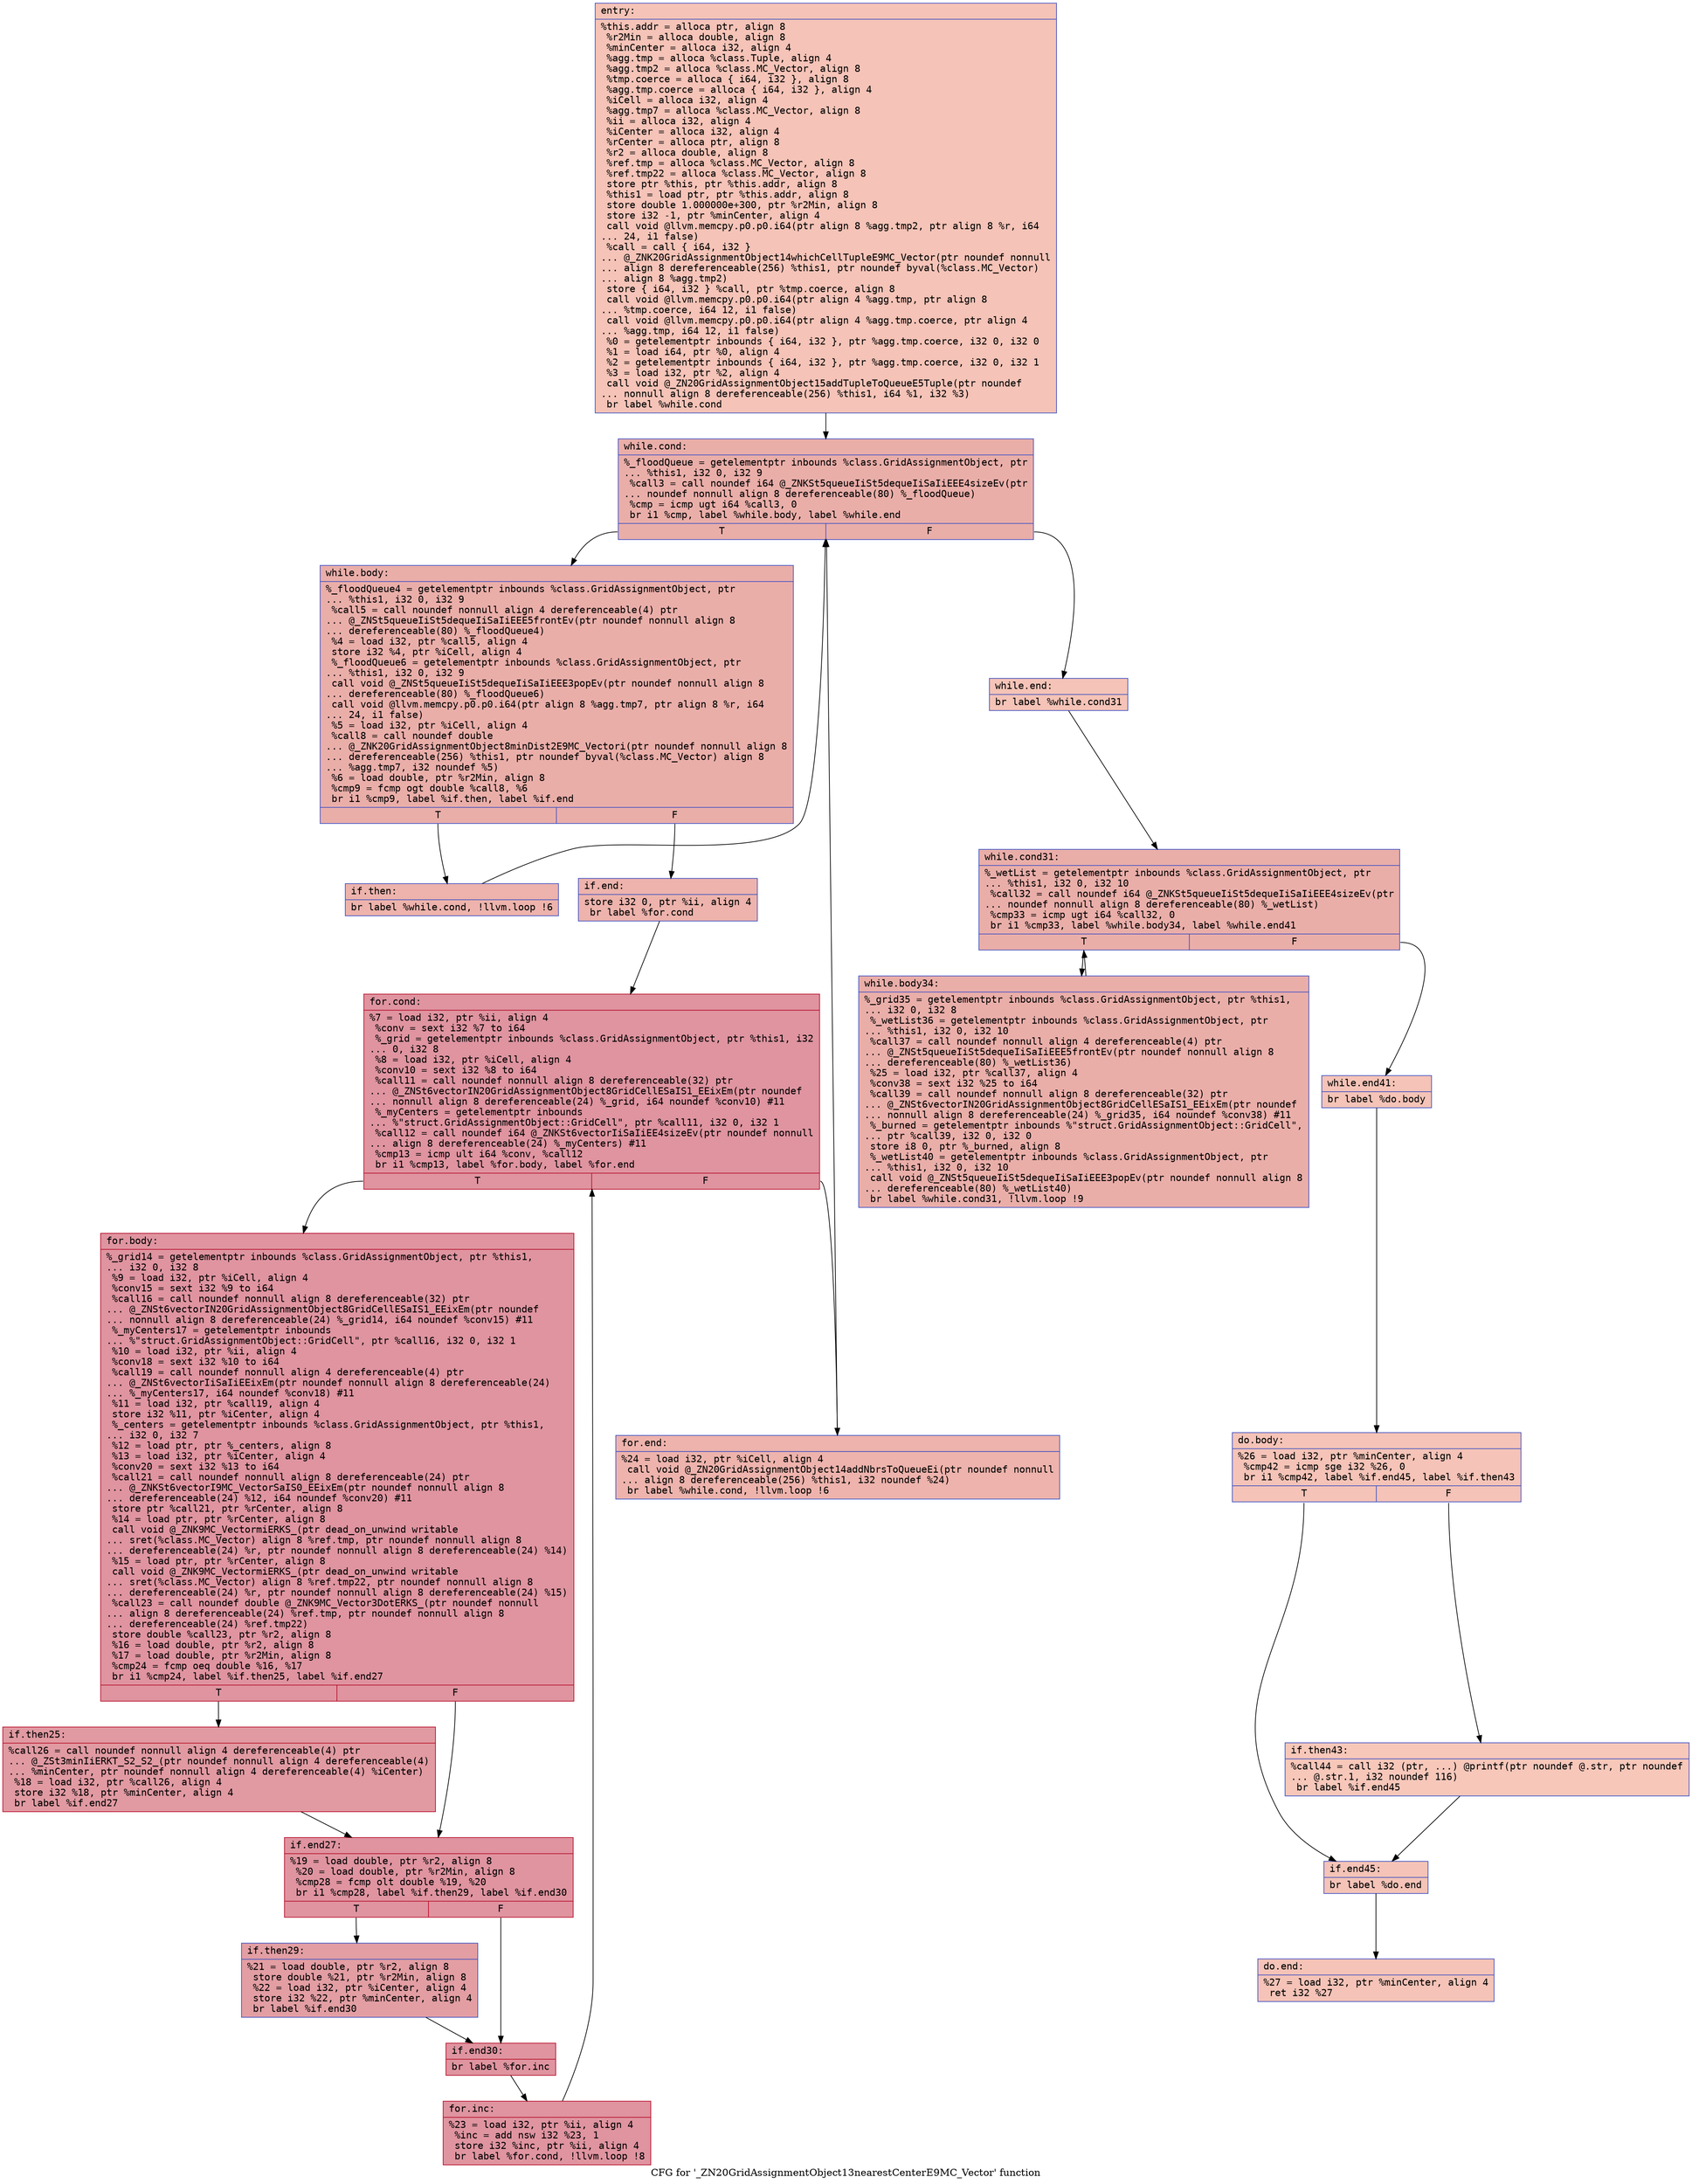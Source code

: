 digraph "CFG for '_ZN20GridAssignmentObject13nearestCenterE9MC_Vector' function" {
	label="CFG for '_ZN20GridAssignmentObject13nearestCenterE9MC_Vector' function";

	Node0x5646193c9930 [shape=record,color="#3d50c3ff", style=filled, fillcolor="#e8765c70" fontname="Courier",label="{entry:\l|  %this.addr = alloca ptr, align 8\l  %r2Min = alloca double, align 8\l  %minCenter = alloca i32, align 4\l  %agg.tmp = alloca %class.Tuple, align 4\l  %agg.tmp2 = alloca %class.MC_Vector, align 8\l  %tmp.coerce = alloca \{ i64, i32 \}, align 8\l  %agg.tmp.coerce = alloca \{ i64, i32 \}, align 4\l  %iCell = alloca i32, align 4\l  %agg.tmp7 = alloca %class.MC_Vector, align 8\l  %ii = alloca i32, align 4\l  %iCenter = alloca i32, align 4\l  %rCenter = alloca ptr, align 8\l  %r2 = alloca double, align 8\l  %ref.tmp = alloca %class.MC_Vector, align 8\l  %ref.tmp22 = alloca %class.MC_Vector, align 8\l  store ptr %this, ptr %this.addr, align 8\l  %this1 = load ptr, ptr %this.addr, align 8\l  store double 1.000000e+300, ptr %r2Min, align 8\l  store i32 -1, ptr %minCenter, align 4\l  call void @llvm.memcpy.p0.p0.i64(ptr align 8 %agg.tmp2, ptr align 8 %r, i64\l... 24, i1 false)\l  %call = call \{ i64, i32 \}\l... @_ZNK20GridAssignmentObject14whichCellTupleE9MC_Vector(ptr noundef nonnull\l... align 8 dereferenceable(256) %this1, ptr noundef byval(%class.MC_Vector)\l... align 8 %agg.tmp2)\l  store \{ i64, i32 \} %call, ptr %tmp.coerce, align 8\l  call void @llvm.memcpy.p0.p0.i64(ptr align 4 %agg.tmp, ptr align 8\l... %tmp.coerce, i64 12, i1 false)\l  call void @llvm.memcpy.p0.p0.i64(ptr align 4 %agg.tmp.coerce, ptr align 4\l... %agg.tmp, i64 12, i1 false)\l  %0 = getelementptr inbounds \{ i64, i32 \}, ptr %agg.tmp.coerce, i32 0, i32 0\l  %1 = load i64, ptr %0, align 4\l  %2 = getelementptr inbounds \{ i64, i32 \}, ptr %agg.tmp.coerce, i32 0, i32 1\l  %3 = load i32, ptr %2, align 4\l  call void @_ZN20GridAssignmentObject15addTupleToQueueE5Tuple(ptr noundef\l... nonnull align 8 dereferenceable(256) %this1, i64 %1, i32 %3)\l  br label %while.cond\l}"];
	Node0x5646193c9930 -> Node0x5646193cb210[tooltip="entry -> while.cond\nProbability 100.00%" ];
	Node0x5646193cb210 [shape=record,color="#3d50c3ff", style=filled, fillcolor="#d0473d70" fontname="Courier",label="{while.cond:\l|  %_floodQueue = getelementptr inbounds %class.GridAssignmentObject, ptr\l... %this1, i32 0, i32 9\l  %call3 = call noundef i64 @_ZNKSt5queueIiSt5dequeIiSaIiEEE4sizeEv(ptr\l... noundef nonnull align 8 dereferenceable(80) %_floodQueue)\l  %cmp = icmp ugt i64 %call3, 0\l  br i1 %cmp, label %while.body, label %while.end\l|{<s0>T|<s1>F}}"];
	Node0x5646193cb210:s0 -> Node0x5646193cb650[tooltip="while.cond -> while.body\nProbability 96.88%" ];
	Node0x5646193cb210:s1 -> Node0x5646193cba20[tooltip="while.cond -> while.end\nProbability 3.12%" ];
	Node0x5646193cb650 [shape=record,color="#3d50c3ff", style=filled, fillcolor="#d0473d70" fontname="Courier",label="{while.body:\l|  %_floodQueue4 = getelementptr inbounds %class.GridAssignmentObject, ptr\l... %this1, i32 0, i32 9\l  %call5 = call noundef nonnull align 4 dereferenceable(4) ptr\l... @_ZNSt5queueIiSt5dequeIiSaIiEEE5frontEv(ptr noundef nonnull align 8\l... dereferenceable(80) %_floodQueue4)\l  %4 = load i32, ptr %call5, align 4\l  store i32 %4, ptr %iCell, align 4\l  %_floodQueue6 = getelementptr inbounds %class.GridAssignmentObject, ptr\l... %this1, i32 0, i32 9\l  call void @_ZNSt5queueIiSt5dequeIiSaIiEEE3popEv(ptr noundef nonnull align 8\l... dereferenceable(80) %_floodQueue6)\l  call void @llvm.memcpy.p0.p0.i64(ptr align 8 %agg.tmp7, ptr align 8 %r, i64\l... 24, i1 false)\l  %5 = load i32, ptr %iCell, align 4\l  %call8 = call noundef double\l... @_ZNK20GridAssignmentObject8minDist2E9MC_Vectori(ptr noundef nonnull align 8\l... dereferenceable(256) %this1, ptr noundef byval(%class.MC_Vector) align 8\l... %agg.tmp7, i32 noundef %5)\l  %6 = load double, ptr %r2Min, align 8\l  %cmp9 = fcmp ogt double %call8, %6\l  br i1 %cmp9, label %if.then, label %if.end\l|{<s0>T|<s1>F}}"];
	Node0x5646193cb650:s0 -> Node0x5646193ba880[tooltip="while.body -> if.then\nProbability 50.00%" ];
	Node0x5646193cb650:s1 -> Node0x5646193ba950[tooltip="while.body -> if.end\nProbability 50.00%" ];
	Node0x5646193ba880 [shape=record,color="#3d50c3ff", style=filled, fillcolor="#d6524470" fontname="Courier",label="{if.then:\l|  br label %while.cond, !llvm.loop !6\l}"];
	Node0x5646193ba880 -> Node0x5646193cb210[tooltip="if.then -> while.cond\nProbability 100.00%" ];
	Node0x5646193ba950 [shape=record,color="#3d50c3ff", style=filled, fillcolor="#d6524470" fontname="Courier",label="{if.end:\l|  store i32 0, ptr %ii, align 4\l  br label %for.cond\l}"];
	Node0x5646193ba950 -> Node0x5646193bacf0[tooltip="if.end -> for.cond\nProbability 100.00%" ];
	Node0x5646193bacf0 [shape=record,color="#b70d28ff", style=filled, fillcolor="#b70d2870" fontname="Courier",label="{for.cond:\l|  %7 = load i32, ptr %ii, align 4\l  %conv = sext i32 %7 to i64\l  %_grid = getelementptr inbounds %class.GridAssignmentObject, ptr %this1, i32\l... 0, i32 8\l  %8 = load i32, ptr %iCell, align 4\l  %conv10 = sext i32 %8 to i64\l  %call11 = call noundef nonnull align 8 dereferenceable(32) ptr\l... @_ZNSt6vectorIN20GridAssignmentObject8GridCellESaIS1_EEixEm(ptr noundef\l... nonnull align 8 dereferenceable(24) %_grid, i64 noundef %conv10) #11\l  %_myCenters = getelementptr inbounds\l... %\"struct.GridAssignmentObject::GridCell\", ptr %call11, i32 0, i32 1\l  %call12 = call noundef i64 @_ZNKSt6vectorIiSaIiEE4sizeEv(ptr noundef nonnull\l... align 8 dereferenceable(24) %_myCenters) #11\l  %cmp13 = icmp ult i64 %conv, %call12\l  br i1 %cmp13, label %for.body, label %for.end\l|{<s0>T|<s1>F}}"];
	Node0x5646193bacf0:s0 -> Node0x5646193bb580[tooltip="for.cond -> for.body\nProbability 96.88%" ];
	Node0x5646193bacf0:s1 -> Node0x5646193bb5d0[tooltip="for.cond -> for.end\nProbability 3.12%" ];
	Node0x5646193bb580 [shape=record,color="#b70d28ff", style=filled, fillcolor="#b70d2870" fontname="Courier",label="{for.body:\l|  %_grid14 = getelementptr inbounds %class.GridAssignmentObject, ptr %this1,\l... i32 0, i32 8\l  %9 = load i32, ptr %iCell, align 4\l  %conv15 = sext i32 %9 to i64\l  %call16 = call noundef nonnull align 8 dereferenceable(32) ptr\l... @_ZNSt6vectorIN20GridAssignmentObject8GridCellESaIS1_EEixEm(ptr noundef\l... nonnull align 8 dereferenceable(24) %_grid14, i64 noundef %conv15) #11\l  %_myCenters17 = getelementptr inbounds\l... %\"struct.GridAssignmentObject::GridCell\", ptr %call16, i32 0, i32 1\l  %10 = load i32, ptr %ii, align 4\l  %conv18 = sext i32 %10 to i64\l  %call19 = call noundef nonnull align 4 dereferenceable(4) ptr\l... @_ZNSt6vectorIiSaIiEEixEm(ptr noundef nonnull align 8 dereferenceable(24)\l... %_myCenters17, i64 noundef %conv18) #11\l  %11 = load i32, ptr %call19, align 4\l  store i32 %11, ptr %iCenter, align 4\l  %_centers = getelementptr inbounds %class.GridAssignmentObject, ptr %this1,\l... i32 0, i32 7\l  %12 = load ptr, ptr %_centers, align 8\l  %13 = load i32, ptr %iCenter, align 4\l  %conv20 = sext i32 %13 to i64\l  %call21 = call noundef nonnull align 8 dereferenceable(24) ptr\l... @_ZNKSt6vectorI9MC_VectorSaIS0_EEixEm(ptr noundef nonnull align 8\l... dereferenceable(24) %12, i64 noundef %conv20) #11\l  store ptr %call21, ptr %rCenter, align 8\l  %14 = load ptr, ptr %rCenter, align 8\l  call void @_ZNK9MC_VectormiERKS_(ptr dead_on_unwind writable\l... sret(%class.MC_Vector) align 8 %ref.tmp, ptr noundef nonnull align 8\l... dereferenceable(24) %r, ptr noundef nonnull align 8 dereferenceable(24) %14)\l  %15 = load ptr, ptr %rCenter, align 8\l  call void @_ZNK9MC_VectormiERKS_(ptr dead_on_unwind writable\l... sret(%class.MC_Vector) align 8 %ref.tmp22, ptr noundef nonnull align 8\l... dereferenceable(24) %r, ptr noundef nonnull align 8 dereferenceable(24) %15)\l  %call23 = call noundef double @_ZNK9MC_Vector3DotERKS_(ptr noundef nonnull\l... align 8 dereferenceable(24) %ref.tmp, ptr noundef nonnull align 8\l... dereferenceable(24) %ref.tmp22)\l  store double %call23, ptr %r2, align 8\l  %16 = load double, ptr %r2, align 8\l  %17 = load double, ptr %r2Min, align 8\l  %cmp24 = fcmp oeq double %16, %17\l  br i1 %cmp24, label %if.then25, label %if.end27\l|{<s0>T|<s1>F}}"];
	Node0x5646193bb580:s0 -> Node0x5646193d1100[tooltip="for.body -> if.then25\nProbability 62.50%" ];
	Node0x5646193bb580:s1 -> Node0x5646193d11b0[tooltip="for.body -> if.end27\nProbability 37.50%" ];
	Node0x5646193d1100 [shape=record,color="#b70d28ff", style=filled, fillcolor="#bb1b2c70" fontname="Courier",label="{if.then25:\l|  %call26 = call noundef nonnull align 4 dereferenceable(4) ptr\l... @_ZSt3minIiERKT_S2_S2_(ptr noundef nonnull align 4 dereferenceable(4)\l... %minCenter, ptr noundef nonnull align 4 dereferenceable(4) %iCenter)\l  %18 = load i32, ptr %call26, align 4\l  store i32 %18, ptr %minCenter, align 4\l  br label %if.end27\l}"];
	Node0x5646193d1100 -> Node0x5646193d11b0[tooltip="if.then25 -> if.end27\nProbability 100.00%" ];
	Node0x5646193d11b0 [shape=record,color="#b70d28ff", style=filled, fillcolor="#b70d2870" fontname="Courier",label="{if.end27:\l|  %19 = load double, ptr %r2, align 8\l  %20 = load double, ptr %r2Min, align 8\l  %cmp28 = fcmp olt double %19, %20\l  br i1 %cmp28, label %if.then29, label %if.end30\l|{<s0>T|<s1>F}}"];
	Node0x5646193d11b0:s0 -> Node0x5646193d1850[tooltip="if.end27 -> if.then29\nProbability 50.00%" ];
	Node0x5646193d11b0:s1 -> Node0x5646193d18a0[tooltip="if.end27 -> if.end30\nProbability 50.00%" ];
	Node0x5646193d1850 [shape=record,color="#3d50c3ff", style=filled, fillcolor="#be242e70" fontname="Courier",label="{if.then29:\l|  %21 = load double, ptr %r2, align 8\l  store double %21, ptr %r2Min, align 8\l  %22 = load i32, ptr %iCenter, align 4\l  store i32 %22, ptr %minCenter, align 4\l  br label %if.end30\l}"];
	Node0x5646193d1850 -> Node0x5646193d18a0[tooltip="if.then29 -> if.end30\nProbability 100.00%" ];
	Node0x5646193d18a0 [shape=record,color="#b70d28ff", style=filled, fillcolor="#b70d2870" fontname="Courier",label="{if.end30:\l|  br label %for.inc\l}"];
	Node0x5646193d18a0 -> Node0x5646193d1ce0[tooltip="if.end30 -> for.inc\nProbability 100.00%" ];
	Node0x5646193d1ce0 [shape=record,color="#b70d28ff", style=filled, fillcolor="#b70d2870" fontname="Courier",label="{for.inc:\l|  %23 = load i32, ptr %ii, align 4\l  %inc = add nsw i32 %23, 1\l  store i32 %inc, ptr %ii, align 4\l  br label %for.cond, !llvm.loop !8\l}"];
	Node0x5646193d1ce0 -> Node0x5646193bacf0[tooltip="for.inc -> for.cond\nProbability 100.00%" ];
	Node0x5646193bb5d0 [shape=record,color="#3d50c3ff", style=filled, fillcolor="#d6524470" fontname="Courier",label="{for.end:\l|  %24 = load i32, ptr %iCell, align 4\l  call void @_ZN20GridAssignmentObject14addNbrsToQueueEi(ptr noundef nonnull\l... align 8 dereferenceable(256) %this1, i32 noundef %24)\l  br label %while.cond, !llvm.loop !6\l}"];
	Node0x5646193bb5d0 -> Node0x5646193cb210[tooltip="for.end -> while.cond\nProbability 100.00%" ];
	Node0x5646193cba20 [shape=record,color="#3d50c3ff", style=filled, fillcolor="#e8765c70" fontname="Courier",label="{while.end:\l|  br label %while.cond31\l}"];
	Node0x5646193cba20 -> Node0x5646193d2aa0[tooltip="while.end -> while.cond31\nProbability 100.00%" ];
	Node0x5646193d2aa0 [shape=record,color="#3d50c3ff", style=filled, fillcolor="#d0473d70" fontname="Courier",label="{while.cond31:\l|  %_wetList = getelementptr inbounds %class.GridAssignmentObject, ptr\l... %this1, i32 0, i32 10\l  %call32 = call noundef i64 @_ZNKSt5queueIiSt5dequeIiSaIiEEE4sizeEv(ptr\l... noundef nonnull align 8 dereferenceable(80) %_wetList)\l  %cmp33 = icmp ugt i64 %call32, 0\l  br i1 %cmp33, label %while.body34, label %while.end41\l|{<s0>T|<s1>F}}"];
	Node0x5646193d2aa0:s0 -> Node0x5646193d2e60[tooltip="while.cond31 -> while.body34\nProbability 96.88%" ];
	Node0x5646193d2aa0:s1 -> Node0x5646193d2eb0[tooltip="while.cond31 -> while.end41\nProbability 3.12%" ];
	Node0x5646193d2e60 [shape=record,color="#3d50c3ff", style=filled, fillcolor="#d0473d70" fontname="Courier",label="{while.body34:\l|  %_grid35 = getelementptr inbounds %class.GridAssignmentObject, ptr %this1,\l... i32 0, i32 8\l  %_wetList36 = getelementptr inbounds %class.GridAssignmentObject, ptr\l... %this1, i32 0, i32 10\l  %call37 = call noundef nonnull align 4 dereferenceable(4) ptr\l... @_ZNSt5queueIiSt5dequeIiSaIiEEE5frontEv(ptr noundef nonnull align 8\l... dereferenceable(80) %_wetList36)\l  %25 = load i32, ptr %call37, align 4\l  %conv38 = sext i32 %25 to i64\l  %call39 = call noundef nonnull align 8 dereferenceable(32) ptr\l... @_ZNSt6vectorIN20GridAssignmentObject8GridCellESaIS1_EEixEm(ptr noundef\l... nonnull align 8 dereferenceable(24) %_grid35, i64 noundef %conv38) #11\l  %_burned = getelementptr inbounds %\"struct.GridAssignmentObject::GridCell\",\l... ptr %call39, i32 0, i32 0\l  store i8 0, ptr %_burned, align 8\l  %_wetList40 = getelementptr inbounds %class.GridAssignmentObject, ptr\l... %this1, i32 0, i32 10\l  call void @_ZNSt5queueIiSt5dequeIiSaIiEEE3popEv(ptr noundef nonnull align 8\l... dereferenceable(80) %_wetList40)\l  br label %while.cond31, !llvm.loop !9\l}"];
	Node0x5646193d2e60 -> Node0x5646193d2aa0[tooltip="while.body34 -> while.cond31\nProbability 100.00%" ];
	Node0x5646193d2eb0 [shape=record,color="#3d50c3ff", style=filled, fillcolor="#e8765c70" fontname="Courier",label="{while.end41:\l|  br label %do.body\l}"];
	Node0x5646193d2eb0 -> Node0x5646193d3a80[tooltip="while.end41 -> do.body\nProbability 100.00%" ];
	Node0x5646193d3a80 [shape=record,color="#3d50c3ff", style=filled, fillcolor="#e8765c70" fontname="Courier",label="{do.body:\l|  %26 = load i32, ptr %minCenter, align 4\l  %cmp42 = icmp sge i32 %26, 0\l  br i1 %cmp42, label %if.end45, label %if.then43\l|{<s0>T|<s1>F}}"];
	Node0x5646193d3a80:s0 -> Node0x5646193d3c70[tooltip="do.body -> if.end45\nProbability 50.00%" ];
	Node0x5646193d3a80:s1 -> Node0x5646193d3cc0[tooltip="do.body -> if.then43\nProbability 50.00%" ];
	Node0x5646193d3cc0 [shape=record,color="#3d50c3ff", style=filled, fillcolor="#ec7f6370" fontname="Courier",label="{if.then43:\l|  %call44 = call i32 (ptr, ...) @printf(ptr noundef @.str, ptr noundef\l... @.str.1, i32 noundef 116)\l  br label %if.end45\l}"];
	Node0x5646193d3cc0 -> Node0x5646193d3c70[tooltip="if.then43 -> if.end45\nProbability 100.00%" ];
	Node0x5646193d3c70 [shape=record,color="#3d50c3ff", style=filled, fillcolor="#e8765c70" fontname="Courier",label="{if.end45:\l|  br label %do.end\l}"];
	Node0x5646193d3c70 -> Node0x5646193d3f50[tooltip="if.end45 -> do.end\nProbability 100.00%" ];
	Node0x5646193d3f50 [shape=record,color="#3d50c3ff", style=filled, fillcolor="#e8765c70" fontname="Courier",label="{do.end:\l|  %27 = load i32, ptr %minCenter, align 4\l  ret i32 %27\l}"];
}
